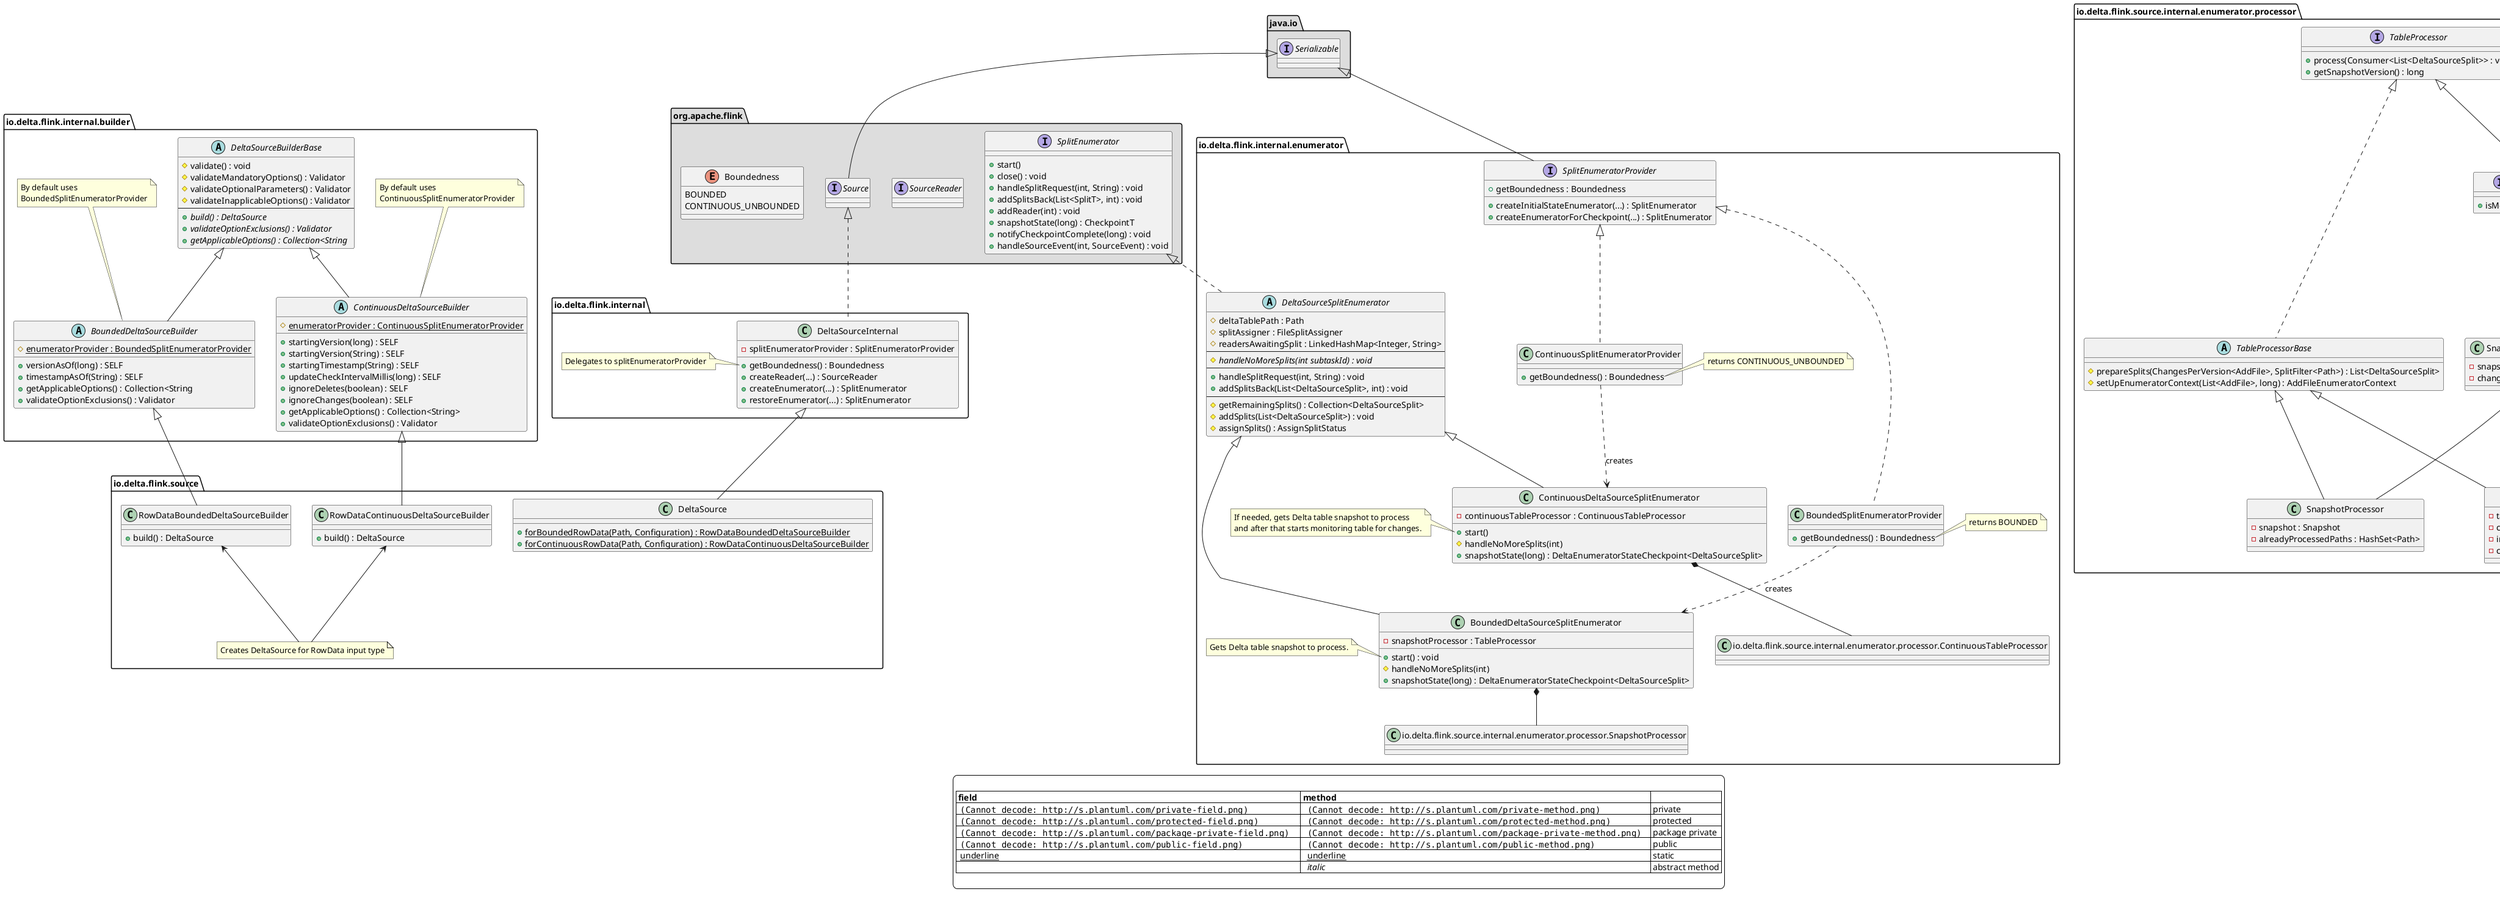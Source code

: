 @startuml
'https://plantuml.com/class-diagram
set separator none

package "java.io" #DDDDDD {
  interface Serializable
}

package "org.apache.flink" #DDDDDD {
  interface Source extends Serializable
  interface SourceReader

  interface SplitEnumerator {
    + start()
    + close() : void
    + handleSplitRequest(int, String) : void
    + addSplitsBack(List<SplitT>, int) : void
    + addReader(int) : void
    + snapshotState(long) : CheckpointT
    + notifyCheckpointComplete(long) : void
    + handleSourceEvent(int, SourceEvent) : void
  }

  enum Boundedness {
    BOUNDED
    CONTINUOUS_UNBOUNDED
  }
}

package "io.delta.flink.internal" {
  class DeltaSourceInternal implements Source {
    - splitEnumeratorProvider : SplitEnumeratorProvider

    + getBoundedness() : Boundedness
    + createReader(...) : SourceReader
    + createEnumerator(...) : SplitEnumerator
    + restoreEnumerator(...) : SplitEnumerator
  }

  note left of DeltaSourceInternal::getBoundedness
    Delegates to splitEnumeratorProvider
  end note
}

package "io.delta.flink.internal.enumerator" {

  interface SplitEnumeratorProvider extends Serializable {
    + createInitialStateEnumerator(...) : SplitEnumerator
    + createEnumeratorForCheckpoint(...) : SplitEnumerator
    + getBoundedness : Boundedness
  }

  class BoundedSplitEnumeratorProvider implements SplitEnumeratorProvider {
    + getBoundedness() : Boundedness
  }
  note right of BoundedSplitEnumeratorProvider::getBoundedness
    returns BOUNDED
  end note

  class ContinuousSplitEnumeratorProvider implements SplitEnumeratorProvider {
    + getBoundedness() : Boundedness
  }
  note right of ContinuousSplitEnumeratorProvider::getBoundedness
    returns CONTINUOUS_UNBOUNDED
  end note

  abstract class DeltaSourceSplitEnumerator implements SplitEnumerator {
    # deltaTablePath : Path
    # splitAssigner : FileSplitAssigner
    # readersAwaitingSplit : LinkedHashMap<Integer, String>
    --
    # {abstract} handleNoMoreSplits(int subtaskId) : void
    --
    + handleSplitRequest(int, String) : void
    + addSplitsBack(List<DeltaSourceSplit>, int) : void
    --
    # getRemainingSplits() : Collection<DeltaSourceSplit>
    # addSplits(List<DeltaSourceSplit>) : void
    # assignSplits() : AssignSplitStatus
  }

  class BoundedDeltaSourceSplitEnumerator extends DeltaSourceSplitEnumerator {
    - snapshotProcessor : TableProcessor

    + start() : void
    # handleNoMoreSplits(int)
    + snapshotState(long) : DeltaEnumeratorStateCheckpoint<DeltaSourceSplit>
  }
  note left of BoundedDeltaSourceSplitEnumerator::start
     Gets Delta table snapshot to process.
  end note

  class ContinuousDeltaSourceSplitEnumerator extends DeltaSourceSplitEnumerator {
    - continuousTableProcessor : ContinuousTableProcessor

    + start()
    # handleNoMoreSplits(int)
    + snapshotState(long) : DeltaEnumeratorStateCheckpoint<DeltaSourceSplit>
  }
  note left of ContinuousDeltaSourceSplitEnumerator::start
    If needed, gets Delta table snapshot to process
    and after that starts monitoring table for changes.
  end note

  BoundedSplitEnumeratorProvider ..> BoundedDeltaSourceSplitEnumerator : creates
  ContinuousSplitEnumeratorProvider ..> ContinuousDeltaSourceSplitEnumerator : creates

  BoundedDeltaSourceSplitEnumerator *-- io.delta.flink.source.internal.enumerator.processor.SnapshotProcessor
  ContinuousDeltaSourceSplitEnumerator *-- io.delta.flink.source.internal.enumerator.processor.ContinuousTableProcessor

  /' layout '/
  BoundedSplitEnumeratorProvider -[hidden]up- ContinuousSplitEnumeratorProvider
}

package "io.delta.flink.source.internal.enumerator.processor" {

   interface TableProcessor {

      + process(Consumer<List<DeltaSourceSplit>> : void
      + getSnapshotVersion() : long
      /' + snapshotState(DeltaEnumeratorStateCheckpointBuilder<DeltaSourceSplit>) : DeltaEnumeratorStateCheckpointBuilder '/
    }

    interface ContinuousTableProcessor extends TableProcessor {
      + isMonitoringForChanges() : boolean
    }

    abstract class TableProcessorBase implements TableProcessor {

      #  prepareSplits(ChangesPerVersion<AddFile>, SplitFilter<Path>) : List<DeltaSourceSplit>
      #  setUpEnumeratorContext(List<AddFile>, long) : AddFileEnumeratorContext
    }

    class SnapshotProcessor extends TableProcessorBase {
      - snapshot : Snapshot
      - alreadyProcessedPaths : HashSet<Path>
    }

    class ChangesProcessor extends TableProcessorBase implements ContinuousTableProcessor {

      - tableMonitor : TableMonitor
      - checkInterval : long
      - initialDelay : long
      - currentSnapshotVersion : long
    }

    class SnapshotAndChangesTableProcessor implements ContinuousTableProcessor {

      - snapshotProcessor : SnapshotProcessor
      - changesProcessor : ChangesProcessor
    }

    SnapshotAndChangesTableProcessor *-- ChangesProcessor
    SnapshotAndChangesTableProcessor *-- SnapshotProcessor
}

package "io.delta.flink.internal.builder" {
   abstract class DeltaSourceBuilderBase {
    # validate() : void
    # validateMandatoryOptions() : Validator
    # validateOptionalParameters() : Validator
    # validateInapplicableOptions() : Validator
    --
    + {abstract} build() : DeltaSource
    + {abstract} validateOptionExclusions() : Validator
    + {abstract} getApplicableOptions() : Collection<String
   }

   abstract class BoundedDeltaSourceBuilder extends DeltaSourceBuilderBase {
     # {static} enumeratorProvider : BoundedSplitEnumeratorProvider

     + versionAsOf(long) : SELF
     + timestampAsOf(String) : SELF
     + getApplicableOptions() : Collection<String
     + validateOptionExclusions() : Validator
   }
   note top of BoundedDeltaSourceBuilder: By default uses\nBoundedSplitEnumeratorProvider

   abstract class ContinuousDeltaSourceBuilder extends DeltaSourceBuilderBase {
     # {static} enumeratorProvider : ContinuousSplitEnumeratorProvider

     + startingVersion(long) : SELF
     + startingVersion(String) : SELF
     + startingTimestamp(String) : SELF
     + updateCheckIntervalMillis(long) : SELF
     + ignoreDeletes(boolean) : SELF
     + ignoreChanges(boolean) : SELF
     + getApplicableOptions() : Collection<String>
     + validateOptionExclusions() : Validator
   }
   note top of ContinuousDeltaSourceBuilder: By default uses\nContinuousSplitEnumeratorProvider
}

package "io.delta.flink.source" {

  class RowDataBoundedDeltaSourceBuilder extends BoundedDeltaSourceBuilder {
    + build() : DeltaSource
  }

  class RowDataContinuousDeltaSourceBuilder extends ContinuousDeltaSourceBuilder {
    + build() : DeltaSource
  }

  note "Creates DeltaSource for RowData input type" as DSRowData
  RowDataBoundedDeltaSourceBuilder <-- DSRowData
  RowDataContinuousDeltaSourceBuilder <-- DSRowData


  class DeltaSource extends DeltaSourceInternal {
    + {static} forBoundedRowData(Path, Configuration) : RowDataBoundedDeltaSourceBuilder
    + {static} forContinuousRowData(Path, Configuration) : RowDataContinuousDeltaSourceBuilder
  }
}

/' legend '/
skinparam legendBackgroundColor #ffffff
legend

|= field |= method |=  |
|  <img:http://s.plantuml.com/private-field.png>     |   <img:http://s.plantuml.com/private-method.png>     | private |
|  <img:http://s.plantuml.com/protected-field.png>   |   <img:http://s.plantuml.com/protected-method.png>   | protected |
|  <img:http://s.plantuml.com/package-private-field.png>     |   <img:http://s.plantuml.com/package-private-method.png>    | package private |
|  <img:http://s.plantuml.com/public-field.png>     |   <img:http://s.plantuml.com/public-method.png>     | public |
|  __underline__     |   __underline__     | static |
|       |   //italic//     | abstract method |

endlegend

@enduml